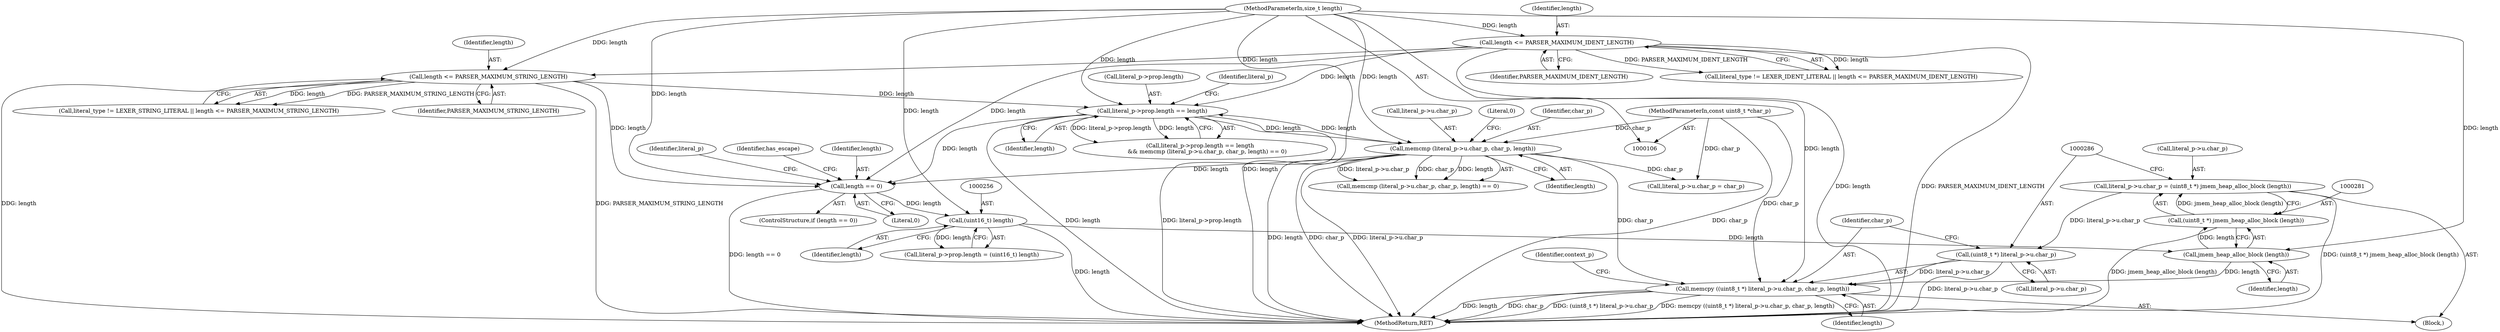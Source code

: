 digraph "0_jerryscript_03a8c630f015f63268639d3ed3bf82cff6fa77d8@API" {
"1000284" [label="(Call,memcpy ((uint8_t *) literal_p->u.char_p, char_p, length))"];
"1000285" [label="(Call,(uint8_t *) literal_p->u.char_p)"];
"1000274" [label="(Call,literal_p->u.char_p = (uint8_t *) jmem_heap_alloc_block (length))"];
"1000280" [label="(Call,(uint8_t *) jmem_heap_alloc_block (length))"];
"1000282" [label="(Call,jmem_heap_alloc_block (length))"];
"1000255" [label="(Call,(uint16_t) length)"];
"1000232" [label="(Call,length == 0)"];
"1000140" [label="(Call,length <= PARSER_MAXIMUM_STRING_LENGTH)"];
"1000132" [label="(Call,length <= PARSER_MAXIMUM_IDENT_LENGTH)"];
"1000109" [label="(MethodParameterIn,size_t length)"];
"1000177" [label="(Call,memcmp (literal_p->u.char_p, char_p, length))"];
"1000108" [label="(MethodParameterIn,const uint8_t *char_p)"];
"1000169" [label="(Call,literal_p->prop.length == length)"];
"1000234" [label="(Literal,0)"];
"1000292" [label="(Identifier,char_p)"];
"1000180" [label="(Identifier,literal_p)"];
"1000273" [label="(Block,)"];
"1000282" [label="(Call,jmem_heap_alloc_block (length))"];
"1000170" [label="(Call,literal_p->prop.length)"];
"1000240" [label="(Identifier,literal_p)"];
"1000323" [label="(MethodReturn,RET)"];
"1000136" [label="(Call,literal_type != LEXER_STRING_LITERAL || length <= PARSER_MAXIMUM_STRING_LENGTH)"];
"1000255" [label="(Call,(uint16_t) length)"];
"1000183" [label="(Identifier,char_p)"];
"1000178" [label="(Call,literal_p->u.char_p)"];
"1000184" [label="(Identifier,length)"];
"1000285" [label="(Call,(uint8_t *) literal_p->u.char_p)"];
"1000109" [label="(MethodParameterIn,size_t length)"];
"1000142" [label="(Identifier,PARSER_MAXIMUM_STRING_LENGTH)"];
"1000169" [label="(Call,literal_p->prop.length == length)"];
"1000257" [label="(Identifier,length)"];
"1000231" [label="(ControlStructure,if (length == 0))"];
"1000185" [label="(Literal,0)"];
"1000237" [label="(Identifier,has_escape)"];
"1000249" [label="(Call,literal_p->prop.length = (uint16_t) length)"];
"1000233" [label="(Identifier,length)"];
"1000133" [label="(Identifier,length)"];
"1000274" [label="(Call,literal_p->u.char_p = (uint8_t *) jmem_heap_alloc_block (length))"];
"1000134" [label="(Identifier,PARSER_MAXIMUM_IDENT_LENGTH)"];
"1000176" [label="(Call,memcmp (literal_p->u.char_p, char_p, length) == 0)"];
"1000140" [label="(Call,length <= PARSER_MAXIMUM_STRING_LENGTH)"];
"1000128" [label="(Call,literal_type != LEXER_IDENT_LITERAL || length <= PARSER_MAXIMUM_IDENT_LENGTH)"];
"1000108" [label="(MethodParameterIn,const uint8_t *char_p)"];
"1000287" [label="(Call,literal_p->u.char_p)"];
"1000283" [label="(Identifier,length)"];
"1000275" [label="(Call,literal_p->u.char_p)"];
"1000141" [label="(Identifier,length)"];
"1000232" [label="(Call,length == 0)"];
"1000280" [label="(Call,(uint8_t *) jmem_heap_alloc_block (length))"];
"1000296" [label="(Call,literal_p->u.char_p = char_p)"];
"1000177" [label="(Call,memcmp (literal_p->u.char_p, char_p, length))"];
"1000132" [label="(Call,length <= PARSER_MAXIMUM_IDENT_LENGTH)"];
"1000284" [label="(Call,memcpy ((uint8_t *) literal_p->u.char_p, char_p, length))"];
"1000175" [label="(Identifier,length)"];
"1000293" [label="(Identifier,length)"];
"1000306" [label="(Identifier,context_p)"];
"1000168" [label="(Call,literal_p->prop.length == length\n        && memcmp (literal_p->u.char_p, char_p, length) == 0)"];
"1000284" -> "1000273"  [label="AST: "];
"1000284" -> "1000293"  [label="CFG: "];
"1000285" -> "1000284"  [label="AST: "];
"1000292" -> "1000284"  [label="AST: "];
"1000293" -> "1000284"  [label="AST: "];
"1000306" -> "1000284"  [label="CFG: "];
"1000284" -> "1000323"  [label="DDG: char_p"];
"1000284" -> "1000323"  [label="DDG: (uint8_t *) literal_p->u.char_p"];
"1000284" -> "1000323"  [label="DDG: memcpy ((uint8_t *) literal_p->u.char_p, char_p, length)"];
"1000284" -> "1000323"  [label="DDG: length"];
"1000285" -> "1000284"  [label="DDG: literal_p->u.char_p"];
"1000177" -> "1000284"  [label="DDG: char_p"];
"1000108" -> "1000284"  [label="DDG: char_p"];
"1000282" -> "1000284"  [label="DDG: length"];
"1000109" -> "1000284"  [label="DDG: length"];
"1000285" -> "1000287"  [label="CFG: "];
"1000286" -> "1000285"  [label="AST: "];
"1000287" -> "1000285"  [label="AST: "];
"1000292" -> "1000285"  [label="CFG: "];
"1000285" -> "1000323"  [label="DDG: literal_p->u.char_p"];
"1000274" -> "1000285"  [label="DDG: literal_p->u.char_p"];
"1000274" -> "1000273"  [label="AST: "];
"1000274" -> "1000280"  [label="CFG: "];
"1000275" -> "1000274"  [label="AST: "];
"1000280" -> "1000274"  [label="AST: "];
"1000286" -> "1000274"  [label="CFG: "];
"1000274" -> "1000323"  [label="DDG: (uint8_t *) jmem_heap_alloc_block (length)"];
"1000280" -> "1000274"  [label="DDG: jmem_heap_alloc_block (length)"];
"1000280" -> "1000282"  [label="CFG: "];
"1000281" -> "1000280"  [label="AST: "];
"1000282" -> "1000280"  [label="AST: "];
"1000280" -> "1000323"  [label="DDG: jmem_heap_alloc_block (length)"];
"1000282" -> "1000280"  [label="DDG: length"];
"1000282" -> "1000283"  [label="CFG: "];
"1000283" -> "1000282"  [label="AST: "];
"1000255" -> "1000282"  [label="DDG: length"];
"1000109" -> "1000282"  [label="DDG: length"];
"1000255" -> "1000249"  [label="AST: "];
"1000255" -> "1000257"  [label="CFG: "];
"1000256" -> "1000255"  [label="AST: "];
"1000257" -> "1000255"  [label="AST: "];
"1000249" -> "1000255"  [label="CFG: "];
"1000255" -> "1000323"  [label="DDG: length"];
"1000255" -> "1000249"  [label="DDG: length"];
"1000232" -> "1000255"  [label="DDG: length"];
"1000109" -> "1000255"  [label="DDG: length"];
"1000232" -> "1000231"  [label="AST: "];
"1000232" -> "1000234"  [label="CFG: "];
"1000233" -> "1000232"  [label="AST: "];
"1000234" -> "1000232"  [label="AST: "];
"1000237" -> "1000232"  [label="CFG: "];
"1000240" -> "1000232"  [label="CFG: "];
"1000232" -> "1000323"  [label="DDG: length == 0"];
"1000140" -> "1000232"  [label="DDG: length"];
"1000177" -> "1000232"  [label="DDG: length"];
"1000132" -> "1000232"  [label="DDG: length"];
"1000169" -> "1000232"  [label="DDG: length"];
"1000109" -> "1000232"  [label="DDG: length"];
"1000140" -> "1000136"  [label="AST: "];
"1000140" -> "1000142"  [label="CFG: "];
"1000141" -> "1000140"  [label="AST: "];
"1000142" -> "1000140"  [label="AST: "];
"1000136" -> "1000140"  [label="CFG: "];
"1000140" -> "1000323"  [label="DDG: PARSER_MAXIMUM_STRING_LENGTH"];
"1000140" -> "1000323"  [label="DDG: length"];
"1000140" -> "1000136"  [label="DDG: length"];
"1000140" -> "1000136"  [label="DDG: PARSER_MAXIMUM_STRING_LENGTH"];
"1000132" -> "1000140"  [label="DDG: length"];
"1000109" -> "1000140"  [label="DDG: length"];
"1000140" -> "1000169"  [label="DDG: length"];
"1000132" -> "1000128"  [label="AST: "];
"1000132" -> "1000134"  [label="CFG: "];
"1000133" -> "1000132"  [label="AST: "];
"1000134" -> "1000132"  [label="AST: "];
"1000128" -> "1000132"  [label="CFG: "];
"1000132" -> "1000323"  [label="DDG: length"];
"1000132" -> "1000323"  [label="DDG: PARSER_MAXIMUM_IDENT_LENGTH"];
"1000132" -> "1000128"  [label="DDG: length"];
"1000132" -> "1000128"  [label="DDG: PARSER_MAXIMUM_IDENT_LENGTH"];
"1000109" -> "1000132"  [label="DDG: length"];
"1000132" -> "1000169"  [label="DDG: length"];
"1000109" -> "1000106"  [label="AST: "];
"1000109" -> "1000323"  [label="DDG: length"];
"1000109" -> "1000169"  [label="DDG: length"];
"1000109" -> "1000177"  [label="DDG: length"];
"1000177" -> "1000176"  [label="AST: "];
"1000177" -> "1000184"  [label="CFG: "];
"1000178" -> "1000177"  [label="AST: "];
"1000183" -> "1000177"  [label="AST: "];
"1000184" -> "1000177"  [label="AST: "];
"1000185" -> "1000177"  [label="CFG: "];
"1000177" -> "1000323"  [label="DDG: literal_p->u.char_p"];
"1000177" -> "1000323"  [label="DDG: length"];
"1000177" -> "1000323"  [label="DDG: char_p"];
"1000177" -> "1000169"  [label="DDG: length"];
"1000177" -> "1000176"  [label="DDG: literal_p->u.char_p"];
"1000177" -> "1000176"  [label="DDG: char_p"];
"1000177" -> "1000176"  [label="DDG: length"];
"1000108" -> "1000177"  [label="DDG: char_p"];
"1000169" -> "1000177"  [label="DDG: length"];
"1000177" -> "1000296"  [label="DDG: char_p"];
"1000108" -> "1000106"  [label="AST: "];
"1000108" -> "1000323"  [label="DDG: char_p"];
"1000108" -> "1000296"  [label="DDG: char_p"];
"1000169" -> "1000168"  [label="AST: "];
"1000169" -> "1000175"  [label="CFG: "];
"1000170" -> "1000169"  [label="AST: "];
"1000175" -> "1000169"  [label="AST: "];
"1000180" -> "1000169"  [label="CFG: "];
"1000168" -> "1000169"  [label="CFG: "];
"1000169" -> "1000323"  [label="DDG: literal_p->prop.length"];
"1000169" -> "1000323"  [label="DDG: length"];
"1000169" -> "1000168"  [label="DDG: literal_p->prop.length"];
"1000169" -> "1000168"  [label="DDG: length"];
}
